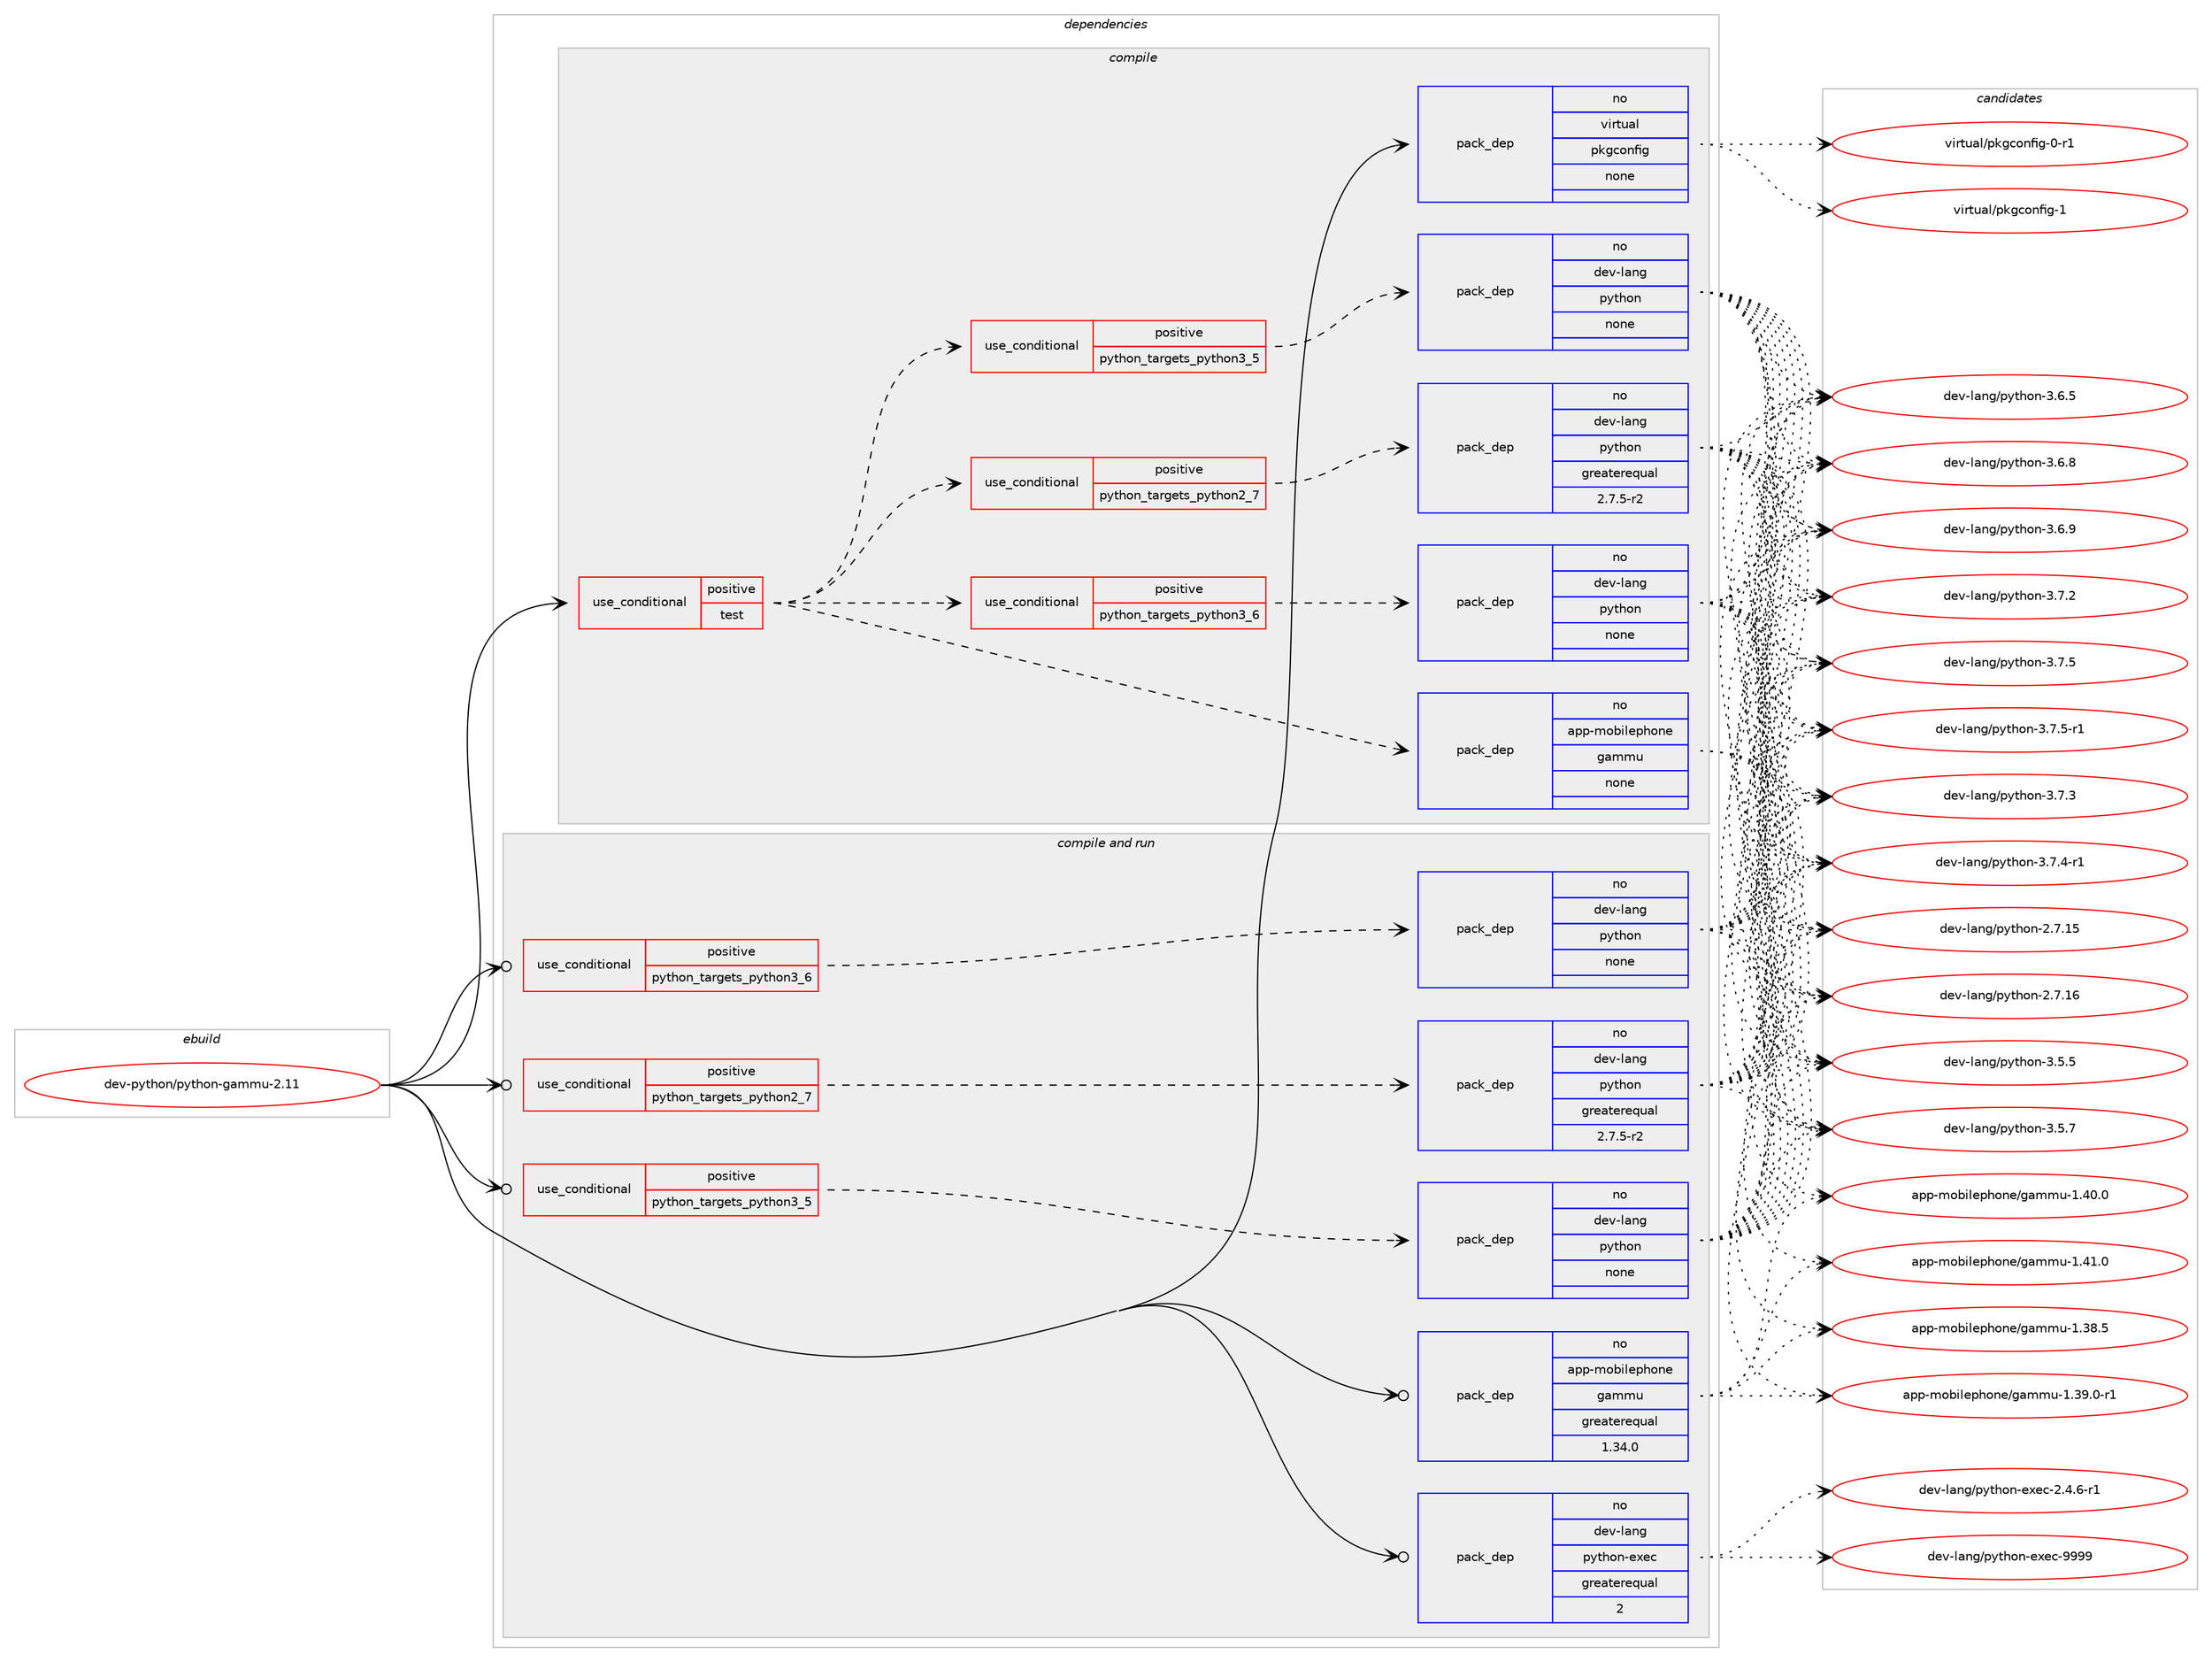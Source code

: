 digraph prolog {

# *************
# Graph options
# *************

newrank=true;
concentrate=true;
compound=true;
graph [rankdir=LR,fontname=Helvetica,fontsize=10,ranksep=1.5];#, ranksep=2.5, nodesep=0.2];
edge  [arrowhead=vee];
node  [fontname=Helvetica,fontsize=10];

# **********
# The ebuild
# **********

subgraph cluster_leftcol {
color=gray;
rank=same;
label=<<i>ebuild</i>>;
id [label="dev-python/python-gammu-2.11", color=red, width=4, href="../dev-python/python-gammu-2.11.svg"];
}

# ****************
# The dependencies
# ****************

subgraph cluster_midcol {
color=gray;
label=<<i>dependencies</i>>;
subgraph cluster_compile {
fillcolor="#eeeeee";
style=filled;
label=<<i>compile</i>>;
subgraph cond147528 {
dependency631002 [label=<<TABLE BORDER="0" CELLBORDER="1" CELLSPACING="0" CELLPADDING="4"><TR><TD ROWSPAN="3" CELLPADDING="10">use_conditional</TD></TR><TR><TD>positive</TD></TR><TR><TD>test</TD></TR></TABLE>>, shape=none, color=red];
subgraph cond147529 {
dependency631003 [label=<<TABLE BORDER="0" CELLBORDER="1" CELLSPACING="0" CELLPADDING="4"><TR><TD ROWSPAN="3" CELLPADDING="10">use_conditional</TD></TR><TR><TD>positive</TD></TR><TR><TD>python_targets_python2_7</TD></TR></TABLE>>, shape=none, color=red];
subgraph pack471603 {
dependency631004 [label=<<TABLE BORDER="0" CELLBORDER="1" CELLSPACING="0" CELLPADDING="4" WIDTH="220"><TR><TD ROWSPAN="6" CELLPADDING="30">pack_dep</TD></TR><TR><TD WIDTH="110">no</TD></TR><TR><TD>dev-lang</TD></TR><TR><TD>python</TD></TR><TR><TD>greaterequal</TD></TR><TR><TD>2.7.5-r2</TD></TR></TABLE>>, shape=none, color=blue];
}
dependency631003:e -> dependency631004:w [weight=20,style="dashed",arrowhead="vee"];
}
dependency631002:e -> dependency631003:w [weight=20,style="dashed",arrowhead="vee"];
subgraph cond147530 {
dependency631005 [label=<<TABLE BORDER="0" CELLBORDER="1" CELLSPACING="0" CELLPADDING="4"><TR><TD ROWSPAN="3" CELLPADDING="10">use_conditional</TD></TR><TR><TD>positive</TD></TR><TR><TD>python_targets_python3_5</TD></TR></TABLE>>, shape=none, color=red];
subgraph pack471604 {
dependency631006 [label=<<TABLE BORDER="0" CELLBORDER="1" CELLSPACING="0" CELLPADDING="4" WIDTH="220"><TR><TD ROWSPAN="6" CELLPADDING="30">pack_dep</TD></TR><TR><TD WIDTH="110">no</TD></TR><TR><TD>dev-lang</TD></TR><TR><TD>python</TD></TR><TR><TD>none</TD></TR><TR><TD></TD></TR></TABLE>>, shape=none, color=blue];
}
dependency631005:e -> dependency631006:w [weight=20,style="dashed",arrowhead="vee"];
}
dependency631002:e -> dependency631005:w [weight=20,style="dashed",arrowhead="vee"];
subgraph cond147531 {
dependency631007 [label=<<TABLE BORDER="0" CELLBORDER="1" CELLSPACING="0" CELLPADDING="4"><TR><TD ROWSPAN="3" CELLPADDING="10">use_conditional</TD></TR><TR><TD>positive</TD></TR><TR><TD>python_targets_python3_6</TD></TR></TABLE>>, shape=none, color=red];
subgraph pack471605 {
dependency631008 [label=<<TABLE BORDER="0" CELLBORDER="1" CELLSPACING="0" CELLPADDING="4" WIDTH="220"><TR><TD ROWSPAN="6" CELLPADDING="30">pack_dep</TD></TR><TR><TD WIDTH="110">no</TD></TR><TR><TD>dev-lang</TD></TR><TR><TD>python</TD></TR><TR><TD>none</TD></TR><TR><TD></TD></TR></TABLE>>, shape=none, color=blue];
}
dependency631007:e -> dependency631008:w [weight=20,style="dashed",arrowhead="vee"];
}
dependency631002:e -> dependency631007:w [weight=20,style="dashed",arrowhead="vee"];
subgraph pack471606 {
dependency631009 [label=<<TABLE BORDER="0" CELLBORDER="1" CELLSPACING="0" CELLPADDING="4" WIDTH="220"><TR><TD ROWSPAN="6" CELLPADDING="30">pack_dep</TD></TR><TR><TD WIDTH="110">no</TD></TR><TR><TD>app-mobilephone</TD></TR><TR><TD>gammu</TD></TR><TR><TD>none</TD></TR><TR><TD></TD></TR></TABLE>>, shape=none, color=blue];
}
dependency631002:e -> dependency631009:w [weight=20,style="dashed",arrowhead="vee"];
}
id:e -> dependency631002:w [weight=20,style="solid",arrowhead="vee"];
subgraph pack471607 {
dependency631010 [label=<<TABLE BORDER="0" CELLBORDER="1" CELLSPACING="0" CELLPADDING="4" WIDTH="220"><TR><TD ROWSPAN="6" CELLPADDING="30">pack_dep</TD></TR><TR><TD WIDTH="110">no</TD></TR><TR><TD>virtual</TD></TR><TR><TD>pkgconfig</TD></TR><TR><TD>none</TD></TR><TR><TD></TD></TR></TABLE>>, shape=none, color=blue];
}
id:e -> dependency631010:w [weight=20,style="solid",arrowhead="vee"];
}
subgraph cluster_compileandrun {
fillcolor="#eeeeee";
style=filled;
label=<<i>compile and run</i>>;
subgraph cond147532 {
dependency631011 [label=<<TABLE BORDER="0" CELLBORDER="1" CELLSPACING="0" CELLPADDING="4"><TR><TD ROWSPAN="3" CELLPADDING="10">use_conditional</TD></TR><TR><TD>positive</TD></TR><TR><TD>python_targets_python2_7</TD></TR></TABLE>>, shape=none, color=red];
subgraph pack471608 {
dependency631012 [label=<<TABLE BORDER="0" CELLBORDER="1" CELLSPACING="0" CELLPADDING="4" WIDTH="220"><TR><TD ROWSPAN="6" CELLPADDING="30">pack_dep</TD></TR><TR><TD WIDTH="110">no</TD></TR><TR><TD>dev-lang</TD></TR><TR><TD>python</TD></TR><TR><TD>greaterequal</TD></TR><TR><TD>2.7.5-r2</TD></TR></TABLE>>, shape=none, color=blue];
}
dependency631011:e -> dependency631012:w [weight=20,style="dashed",arrowhead="vee"];
}
id:e -> dependency631011:w [weight=20,style="solid",arrowhead="odotvee"];
subgraph cond147533 {
dependency631013 [label=<<TABLE BORDER="0" CELLBORDER="1" CELLSPACING="0" CELLPADDING="4"><TR><TD ROWSPAN="3" CELLPADDING="10">use_conditional</TD></TR><TR><TD>positive</TD></TR><TR><TD>python_targets_python3_5</TD></TR></TABLE>>, shape=none, color=red];
subgraph pack471609 {
dependency631014 [label=<<TABLE BORDER="0" CELLBORDER="1" CELLSPACING="0" CELLPADDING="4" WIDTH="220"><TR><TD ROWSPAN="6" CELLPADDING="30">pack_dep</TD></TR><TR><TD WIDTH="110">no</TD></TR><TR><TD>dev-lang</TD></TR><TR><TD>python</TD></TR><TR><TD>none</TD></TR><TR><TD></TD></TR></TABLE>>, shape=none, color=blue];
}
dependency631013:e -> dependency631014:w [weight=20,style="dashed",arrowhead="vee"];
}
id:e -> dependency631013:w [weight=20,style="solid",arrowhead="odotvee"];
subgraph cond147534 {
dependency631015 [label=<<TABLE BORDER="0" CELLBORDER="1" CELLSPACING="0" CELLPADDING="4"><TR><TD ROWSPAN="3" CELLPADDING="10">use_conditional</TD></TR><TR><TD>positive</TD></TR><TR><TD>python_targets_python3_6</TD></TR></TABLE>>, shape=none, color=red];
subgraph pack471610 {
dependency631016 [label=<<TABLE BORDER="0" CELLBORDER="1" CELLSPACING="0" CELLPADDING="4" WIDTH="220"><TR><TD ROWSPAN="6" CELLPADDING="30">pack_dep</TD></TR><TR><TD WIDTH="110">no</TD></TR><TR><TD>dev-lang</TD></TR><TR><TD>python</TD></TR><TR><TD>none</TD></TR><TR><TD></TD></TR></TABLE>>, shape=none, color=blue];
}
dependency631015:e -> dependency631016:w [weight=20,style="dashed",arrowhead="vee"];
}
id:e -> dependency631015:w [weight=20,style="solid",arrowhead="odotvee"];
subgraph pack471611 {
dependency631017 [label=<<TABLE BORDER="0" CELLBORDER="1" CELLSPACING="0" CELLPADDING="4" WIDTH="220"><TR><TD ROWSPAN="6" CELLPADDING="30">pack_dep</TD></TR><TR><TD WIDTH="110">no</TD></TR><TR><TD>app-mobilephone</TD></TR><TR><TD>gammu</TD></TR><TR><TD>greaterequal</TD></TR><TR><TD>1.34.0</TD></TR></TABLE>>, shape=none, color=blue];
}
id:e -> dependency631017:w [weight=20,style="solid",arrowhead="odotvee"];
subgraph pack471612 {
dependency631018 [label=<<TABLE BORDER="0" CELLBORDER="1" CELLSPACING="0" CELLPADDING="4" WIDTH="220"><TR><TD ROWSPAN="6" CELLPADDING="30">pack_dep</TD></TR><TR><TD WIDTH="110">no</TD></TR><TR><TD>dev-lang</TD></TR><TR><TD>python-exec</TD></TR><TR><TD>greaterequal</TD></TR><TR><TD>2</TD></TR></TABLE>>, shape=none, color=blue];
}
id:e -> dependency631018:w [weight=20,style="solid",arrowhead="odotvee"];
}
subgraph cluster_run {
fillcolor="#eeeeee";
style=filled;
label=<<i>run</i>>;
}
}

# **************
# The candidates
# **************

subgraph cluster_choices {
rank=same;
color=gray;
label=<<i>candidates</i>>;

subgraph choice471603 {
color=black;
nodesep=1;
choice10010111845108971101034711212111610411111045504655464953 [label="dev-lang/python-2.7.15", color=red, width=4,href="../dev-lang/python-2.7.15.svg"];
choice10010111845108971101034711212111610411111045504655464954 [label="dev-lang/python-2.7.16", color=red, width=4,href="../dev-lang/python-2.7.16.svg"];
choice100101118451089711010347112121116104111110455146534653 [label="dev-lang/python-3.5.5", color=red, width=4,href="../dev-lang/python-3.5.5.svg"];
choice100101118451089711010347112121116104111110455146534655 [label="dev-lang/python-3.5.7", color=red, width=4,href="../dev-lang/python-3.5.7.svg"];
choice100101118451089711010347112121116104111110455146544653 [label="dev-lang/python-3.6.5", color=red, width=4,href="../dev-lang/python-3.6.5.svg"];
choice100101118451089711010347112121116104111110455146544656 [label="dev-lang/python-3.6.8", color=red, width=4,href="../dev-lang/python-3.6.8.svg"];
choice100101118451089711010347112121116104111110455146544657 [label="dev-lang/python-3.6.9", color=red, width=4,href="../dev-lang/python-3.6.9.svg"];
choice100101118451089711010347112121116104111110455146554650 [label="dev-lang/python-3.7.2", color=red, width=4,href="../dev-lang/python-3.7.2.svg"];
choice100101118451089711010347112121116104111110455146554651 [label="dev-lang/python-3.7.3", color=red, width=4,href="../dev-lang/python-3.7.3.svg"];
choice1001011184510897110103471121211161041111104551465546524511449 [label="dev-lang/python-3.7.4-r1", color=red, width=4,href="../dev-lang/python-3.7.4-r1.svg"];
choice100101118451089711010347112121116104111110455146554653 [label="dev-lang/python-3.7.5", color=red, width=4,href="../dev-lang/python-3.7.5.svg"];
choice1001011184510897110103471121211161041111104551465546534511449 [label="dev-lang/python-3.7.5-r1", color=red, width=4,href="../dev-lang/python-3.7.5-r1.svg"];
dependency631004:e -> choice10010111845108971101034711212111610411111045504655464953:w [style=dotted,weight="100"];
dependency631004:e -> choice10010111845108971101034711212111610411111045504655464954:w [style=dotted,weight="100"];
dependency631004:e -> choice100101118451089711010347112121116104111110455146534653:w [style=dotted,weight="100"];
dependency631004:e -> choice100101118451089711010347112121116104111110455146534655:w [style=dotted,weight="100"];
dependency631004:e -> choice100101118451089711010347112121116104111110455146544653:w [style=dotted,weight="100"];
dependency631004:e -> choice100101118451089711010347112121116104111110455146544656:w [style=dotted,weight="100"];
dependency631004:e -> choice100101118451089711010347112121116104111110455146544657:w [style=dotted,weight="100"];
dependency631004:e -> choice100101118451089711010347112121116104111110455146554650:w [style=dotted,weight="100"];
dependency631004:e -> choice100101118451089711010347112121116104111110455146554651:w [style=dotted,weight="100"];
dependency631004:e -> choice1001011184510897110103471121211161041111104551465546524511449:w [style=dotted,weight="100"];
dependency631004:e -> choice100101118451089711010347112121116104111110455146554653:w [style=dotted,weight="100"];
dependency631004:e -> choice1001011184510897110103471121211161041111104551465546534511449:w [style=dotted,weight="100"];
}
subgraph choice471604 {
color=black;
nodesep=1;
choice10010111845108971101034711212111610411111045504655464953 [label="dev-lang/python-2.7.15", color=red, width=4,href="../dev-lang/python-2.7.15.svg"];
choice10010111845108971101034711212111610411111045504655464954 [label="dev-lang/python-2.7.16", color=red, width=4,href="../dev-lang/python-2.7.16.svg"];
choice100101118451089711010347112121116104111110455146534653 [label="dev-lang/python-3.5.5", color=red, width=4,href="../dev-lang/python-3.5.5.svg"];
choice100101118451089711010347112121116104111110455146534655 [label="dev-lang/python-3.5.7", color=red, width=4,href="../dev-lang/python-3.5.7.svg"];
choice100101118451089711010347112121116104111110455146544653 [label="dev-lang/python-3.6.5", color=red, width=4,href="../dev-lang/python-3.6.5.svg"];
choice100101118451089711010347112121116104111110455146544656 [label="dev-lang/python-3.6.8", color=red, width=4,href="../dev-lang/python-3.6.8.svg"];
choice100101118451089711010347112121116104111110455146544657 [label="dev-lang/python-3.6.9", color=red, width=4,href="../dev-lang/python-3.6.9.svg"];
choice100101118451089711010347112121116104111110455146554650 [label="dev-lang/python-3.7.2", color=red, width=4,href="../dev-lang/python-3.7.2.svg"];
choice100101118451089711010347112121116104111110455146554651 [label="dev-lang/python-3.7.3", color=red, width=4,href="../dev-lang/python-3.7.3.svg"];
choice1001011184510897110103471121211161041111104551465546524511449 [label="dev-lang/python-3.7.4-r1", color=red, width=4,href="../dev-lang/python-3.7.4-r1.svg"];
choice100101118451089711010347112121116104111110455146554653 [label="dev-lang/python-3.7.5", color=red, width=4,href="../dev-lang/python-3.7.5.svg"];
choice1001011184510897110103471121211161041111104551465546534511449 [label="dev-lang/python-3.7.5-r1", color=red, width=4,href="../dev-lang/python-3.7.5-r1.svg"];
dependency631006:e -> choice10010111845108971101034711212111610411111045504655464953:w [style=dotted,weight="100"];
dependency631006:e -> choice10010111845108971101034711212111610411111045504655464954:w [style=dotted,weight="100"];
dependency631006:e -> choice100101118451089711010347112121116104111110455146534653:w [style=dotted,weight="100"];
dependency631006:e -> choice100101118451089711010347112121116104111110455146534655:w [style=dotted,weight="100"];
dependency631006:e -> choice100101118451089711010347112121116104111110455146544653:w [style=dotted,weight="100"];
dependency631006:e -> choice100101118451089711010347112121116104111110455146544656:w [style=dotted,weight="100"];
dependency631006:e -> choice100101118451089711010347112121116104111110455146544657:w [style=dotted,weight="100"];
dependency631006:e -> choice100101118451089711010347112121116104111110455146554650:w [style=dotted,weight="100"];
dependency631006:e -> choice100101118451089711010347112121116104111110455146554651:w [style=dotted,weight="100"];
dependency631006:e -> choice1001011184510897110103471121211161041111104551465546524511449:w [style=dotted,weight="100"];
dependency631006:e -> choice100101118451089711010347112121116104111110455146554653:w [style=dotted,weight="100"];
dependency631006:e -> choice1001011184510897110103471121211161041111104551465546534511449:w [style=dotted,weight="100"];
}
subgraph choice471605 {
color=black;
nodesep=1;
choice10010111845108971101034711212111610411111045504655464953 [label="dev-lang/python-2.7.15", color=red, width=4,href="../dev-lang/python-2.7.15.svg"];
choice10010111845108971101034711212111610411111045504655464954 [label="dev-lang/python-2.7.16", color=red, width=4,href="../dev-lang/python-2.7.16.svg"];
choice100101118451089711010347112121116104111110455146534653 [label="dev-lang/python-3.5.5", color=red, width=4,href="../dev-lang/python-3.5.5.svg"];
choice100101118451089711010347112121116104111110455146534655 [label="dev-lang/python-3.5.7", color=red, width=4,href="../dev-lang/python-3.5.7.svg"];
choice100101118451089711010347112121116104111110455146544653 [label="dev-lang/python-3.6.5", color=red, width=4,href="../dev-lang/python-3.6.5.svg"];
choice100101118451089711010347112121116104111110455146544656 [label="dev-lang/python-3.6.8", color=red, width=4,href="../dev-lang/python-3.6.8.svg"];
choice100101118451089711010347112121116104111110455146544657 [label="dev-lang/python-3.6.9", color=red, width=4,href="../dev-lang/python-3.6.9.svg"];
choice100101118451089711010347112121116104111110455146554650 [label="dev-lang/python-3.7.2", color=red, width=4,href="../dev-lang/python-3.7.2.svg"];
choice100101118451089711010347112121116104111110455146554651 [label="dev-lang/python-3.7.3", color=red, width=4,href="../dev-lang/python-3.7.3.svg"];
choice1001011184510897110103471121211161041111104551465546524511449 [label="dev-lang/python-3.7.4-r1", color=red, width=4,href="../dev-lang/python-3.7.4-r1.svg"];
choice100101118451089711010347112121116104111110455146554653 [label="dev-lang/python-3.7.5", color=red, width=4,href="../dev-lang/python-3.7.5.svg"];
choice1001011184510897110103471121211161041111104551465546534511449 [label="dev-lang/python-3.7.5-r1", color=red, width=4,href="../dev-lang/python-3.7.5-r1.svg"];
dependency631008:e -> choice10010111845108971101034711212111610411111045504655464953:w [style=dotted,weight="100"];
dependency631008:e -> choice10010111845108971101034711212111610411111045504655464954:w [style=dotted,weight="100"];
dependency631008:e -> choice100101118451089711010347112121116104111110455146534653:w [style=dotted,weight="100"];
dependency631008:e -> choice100101118451089711010347112121116104111110455146534655:w [style=dotted,weight="100"];
dependency631008:e -> choice100101118451089711010347112121116104111110455146544653:w [style=dotted,weight="100"];
dependency631008:e -> choice100101118451089711010347112121116104111110455146544656:w [style=dotted,weight="100"];
dependency631008:e -> choice100101118451089711010347112121116104111110455146544657:w [style=dotted,weight="100"];
dependency631008:e -> choice100101118451089711010347112121116104111110455146554650:w [style=dotted,weight="100"];
dependency631008:e -> choice100101118451089711010347112121116104111110455146554651:w [style=dotted,weight="100"];
dependency631008:e -> choice1001011184510897110103471121211161041111104551465546524511449:w [style=dotted,weight="100"];
dependency631008:e -> choice100101118451089711010347112121116104111110455146554653:w [style=dotted,weight="100"];
dependency631008:e -> choice1001011184510897110103471121211161041111104551465546534511449:w [style=dotted,weight="100"];
}
subgraph choice471606 {
color=black;
nodesep=1;
choice971121124510911198105108101112104111110101471039710910911745494651564653 [label="app-mobilephone/gammu-1.38.5", color=red, width=4,href="../app-mobilephone/gammu-1.38.5.svg"];
choice9711211245109111981051081011121041111101014710397109109117454946515746484511449 [label="app-mobilephone/gammu-1.39.0-r1", color=red, width=4,href="../app-mobilephone/gammu-1.39.0-r1.svg"];
choice971121124510911198105108101112104111110101471039710910911745494652484648 [label="app-mobilephone/gammu-1.40.0", color=red, width=4,href="../app-mobilephone/gammu-1.40.0.svg"];
choice971121124510911198105108101112104111110101471039710910911745494652494648 [label="app-mobilephone/gammu-1.41.0", color=red, width=4,href="../app-mobilephone/gammu-1.41.0.svg"];
dependency631009:e -> choice971121124510911198105108101112104111110101471039710910911745494651564653:w [style=dotted,weight="100"];
dependency631009:e -> choice9711211245109111981051081011121041111101014710397109109117454946515746484511449:w [style=dotted,weight="100"];
dependency631009:e -> choice971121124510911198105108101112104111110101471039710910911745494652484648:w [style=dotted,weight="100"];
dependency631009:e -> choice971121124510911198105108101112104111110101471039710910911745494652494648:w [style=dotted,weight="100"];
}
subgraph choice471607 {
color=black;
nodesep=1;
choice11810511411611797108471121071039911111010210510345484511449 [label="virtual/pkgconfig-0-r1", color=red, width=4,href="../virtual/pkgconfig-0-r1.svg"];
choice1181051141161179710847112107103991111101021051034549 [label="virtual/pkgconfig-1", color=red, width=4,href="../virtual/pkgconfig-1.svg"];
dependency631010:e -> choice11810511411611797108471121071039911111010210510345484511449:w [style=dotted,weight="100"];
dependency631010:e -> choice1181051141161179710847112107103991111101021051034549:w [style=dotted,weight="100"];
}
subgraph choice471608 {
color=black;
nodesep=1;
choice10010111845108971101034711212111610411111045504655464953 [label="dev-lang/python-2.7.15", color=red, width=4,href="../dev-lang/python-2.7.15.svg"];
choice10010111845108971101034711212111610411111045504655464954 [label="dev-lang/python-2.7.16", color=red, width=4,href="../dev-lang/python-2.7.16.svg"];
choice100101118451089711010347112121116104111110455146534653 [label="dev-lang/python-3.5.5", color=red, width=4,href="../dev-lang/python-3.5.5.svg"];
choice100101118451089711010347112121116104111110455146534655 [label="dev-lang/python-3.5.7", color=red, width=4,href="../dev-lang/python-3.5.7.svg"];
choice100101118451089711010347112121116104111110455146544653 [label="dev-lang/python-3.6.5", color=red, width=4,href="../dev-lang/python-3.6.5.svg"];
choice100101118451089711010347112121116104111110455146544656 [label="dev-lang/python-3.6.8", color=red, width=4,href="../dev-lang/python-3.6.8.svg"];
choice100101118451089711010347112121116104111110455146544657 [label="dev-lang/python-3.6.9", color=red, width=4,href="../dev-lang/python-3.6.9.svg"];
choice100101118451089711010347112121116104111110455146554650 [label="dev-lang/python-3.7.2", color=red, width=4,href="../dev-lang/python-3.7.2.svg"];
choice100101118451089711010347112121116104111110455146554651 [label="dev-lang/python-3.7.3", color=red, width=4,href="../dev-lang/python-3.7.3.svg"];
choice1001011184510897110103471121211161041111104551465546524511449 [label="dev-lang/python-3.7.4-r1", color=red, width=4,href="../dev-lang/python-3.7.4-r1.svg"];
choice100101118451089711010347112121116104111110455146554653 [label="dev-lang/python-3.7.5", color=red, width=4,href="../dev-lang/python-3.7.5.svg"];
choice1001011184510897110103471121211161041111104551465546534511449 [label="dev-lang/python-3.7.5-r1", color=red, width=4,href="../dev-lang/python-3.7.5-r1.svg"];
dependency631012:e -> choice10010111845108971101034711212111610411111045504655464953:w [style=dotted,weight="100"];
dependency631012:e -> choice10010111845108971101034711212111610411111045504655464954:w [style=dotted,weight="100"];
dependency631012:e -> choice100101118451089711010347112121116104111110455146534653:w [style=dotted,weight="100"];
dependency631012:e -> choice100101118451089711010347112121116104111110455146534655:w [style=dotted,weight="100"];
dependency631012:e -> choice100101118451089711010347112121116104111110455146544653:w [style=dotted,weight="100"];
dependency631012:e -> choice100101118451089711010347112121116104111110455146544656:w [style=dotted,weight="100"];
dependency631012:e -> choice100101118451089711010347112121116104111110455146544657:w [style=dotted,weight="100"];
dependency631012:e -> choice100101118451089711010347112121116104111110455146554650:w [style=dotted,weight="100"];
dependency631012:e -> choice100101118451089711010347112121116104111110455146554651:w [style=dotted,weight="100"];
dependency631012:e -> choice1001011184510897110103471121211161041111104551465546524511449:w [style=dotted,weight="100"];
dependency631012:e -> choice100101118451089711010347112121116104111110455146554653:w [style=dotted,weight="100"];
dependency631012:e -> choice1001011184510897110103471121211161041111104551465546534511449:w [style=dotted,weight="100"];
}
subgraph choice471609 {
color=black;
nodesep=1;
choice10010111845108971101034711212111610411111045504655464953 [label="dev-lang/python-2.7.15", color=red, width=4,href="../dev-lang/python-2.7.15.svg"];
choice10010111845108971101034711212111610411111045504655464954 [label="dev-lang/python-2.7.16", color=red, width=4,href="../dev-lang/python-2.7.16.svg"];
choice100101118451089711010347112121116104111110455146534653 [label="dev-lang/python-3.5.5", color=red, width=4,href="../dev-lang/python-3.5.5.svg"];
choice100101118451089711010347112121116104111110455146534655 [label="dev-lang/python-3.5.7", color=red, width=4,href="../dev-lang/python-3.5.7.svg"];
choice100101118451089711010347112121116104111110455146544653 [label="dev-lang/python-3.6.5", color=red, width=4,href="../dev-lang/python-3.6.5.svg"];
choice100101118451089711010347112121116104111110455146544656 [label="dev-lang/python-3.6.8", color=red, width=4,href="../dev-lang/python-3.6.8.svg"];
choice100101118451089711010347112121116104111110455146544657 [label="dev-lang/python-3.6.9", color=red, width=4,href="../dev-lang/python-3.6.9.svg"];
choice100101118451089711010347112121116104111110455146554650 [label="dev-lang/python-3.7.2", color=red, width=4,href="../dev-lang/python-3.7.2.svg"];
choice100101118451089711010347112121116104111110455146554651 [label="dev-lang/python-3.7.3", color=red, width=4,href="../dev-lang/python-3.7.3.svg"];
choice1001011184510897110103471121211161041111104551465546524511449 [label="dev-lang/python-3.7.4-r1", color=red, width=4,href="../dev-lang/python-3.7.4-r1.svg"];
choice100101118451089711010347112121116104111110455146554653 [label="dev-lang/python-3.7.5", color=red, width=4,href="../dev-lang/python-3.7.5.svg"];
choice1001011184510897110103471121211161041111104551465546534511449 [label="dev-lang/python-3.7.5-r1", color=red, width=4,href="../dev-lang/python-3.7.5-r1.svg"];
dependency631014:e -> choice10010111845108971101034711212111610411111045504655464953:w [style=dotted,weight="100"];
dependency631014:e -> choice10010111845108971101034711212111610411111045504655464954:w [style=dotted,weight="100"];
dependency631014:e -> choice100101118451089711010347112121116104111110455146534653:w [style=dotted,weight="100"];
dependency631014:e -> choice100101118451089711010347112121116104111110455146534655:w [style=dotted,weight="100"];
dependency631014:e -> choice100101118451089711010347112121116104111110455146544653:w [style=dotted,weight="100"];
dependency631014:e -> choice100101118451089711010347112121116104111110455146544656:w [style=dotted,weight="100"];
dependency631014:e -> choice100101118451089711010347112121116104111110455146544657:w [style=dotted,weight="100"];
dependency631014:e -> choice100101118451089711010347112121116104111110455146554650:w [style=dotted,weight="100"];
dependency631014:e -> choice100101118451089711010347112121116104111110455146554651:w [style=dotted,weight="100"];
dependency631014:e -> choice1001011184510897110103471121211161041111104551465546524511449:w [style=dotted,weight="100"];
dependency631014:e -> choice100101118451089711010347112121116104111110455146554653:w [style=dotted,weight="100"];
dependency631014:e -> choice1001011184510897110103471121211161041111104551465546534511449:w [style=dotted,weight="100"];
}
subgraph choice471610 {
color=black;
nodesep=1;
choice10010111845108971101034711212111610411111045504655464953 [label="dev-lang/python-2.7.15", color=red, width=4,href="../dev-lang/python-2.7.15.svg"];
choice10010111845108971101034711212111610411111045504655464954 [label="dev-lang/python-2.7.16", color=red, width=4,href="../dev-lang/python-2.7.16.svg"];
choice100101118451089711010347112121116104111110455146534653 [label="dev-lang/python-3.5.5", color=red, width=4,href="../dev-lang/python-3.5.5.svg"];
choice100101118451089711010347112121116104111110455146534655 [label="dev-lang/python-3.5.7", color=red, width=4,href="../dev-lang/python-3.5.7.svg"];
choice100101118451089711010347112121116104111110455146544653 [label="dev-lang/python-3.6.5", color=red, width=4,href="../dev-lang/python-3.6.5.svg"];
choice100101118451089711010347112121116104111110455146544656 [label="dev-lang/python-3.6.8", color=red, width=4,href="../dev-lang/python-3.6.8.svg"];
choice100101118451089711010347112121116104111110455146544657 [label="dev-lang/python-3.6.9", color=red, width=4,href="../dev-lang/python-3.6.9.svg"];
choice100101118451089711010347112121116104111110455146554650 [label="dev-lang/python-3.7.2", color=red, width=4,href="../dev-lang/python-3.7.2.svg"];
choice100101118451089711010347112121116104111110455146554651 [label="dev-lang/python-3.7.3", color=red, width=4,href="../dev-lang/python-3.7.3.svg"];
choice1001011184510897110103471121211161041111104551465546524511449 [label="dev-lang/python-3.7.4-r1", color=red, width=4,href="../dev-lang/python-3.7.4-r1.svg"];
choice100101118451089711010347112121116104111110455146554653 [label="dev-lang/python-3.7.5", color=red, width=4,href="../dev-lang/python-3.7.5.svg"];
choice1001011184510897110103471121211161041111104551465546534511449 [label="dev-lang/python-3.7.5-r1", color=red, width=4,href="../dev-lang/python-3.7.5-r1.svg"];
dependency631016:e -> choice10010111845108971101034711212111610411111045504655464953:w [style=dotted,weight="100"];
dependency631016:e -> choice10010111845108971101034711212111610411111045504655464954:w [style=dotted,weight="100"];
dependency631016:e -> choice100101118451089711010347112121116104111110455146534653:w [style=dotted,weight="100"];
dependency631016:e -> choice100101118451089711010347112121116104111110455146534655:w [style=dotted,weight="100"];
dependency631016:e -> choice100101118451089711010347112121116104111110455146544653:w [style=dotted,weight="100"];
dependency631016:e -> choice100101118451089711010347112121116104111110455146544656:w [style=dotted,weight="100"];
dependency631016:e -> choice100101118451089711010347112121116104111110455146544657:w [style=dotted,weight="100"];
dependency631016:e -> choice100101118451089711010347112121116104111110455146554650:w [style=dotted,weight="100"];
dependency631016:e -> choice100101118451089711010347112121116104111110455146554651:w [style=dotted,weight="100"];
dependency631016:e -> choice1001011184510897110103471121211161041111104551465546524511449:w [style=dotted,weight="100"];
dependency631016:e -> choice100101118451089711010347112121116104111110455146554653:w [style=dotted,weight="100"];
dependency631016:e -> choice1001011184510897110103471121211161041111104551465546534511449:w [style=dotted,weight="100"];
}
subgraph choice471611 {
color=black;
nodesep=1;
choice971121124510911198105108101112104111110101471039710910911745494651564653 [label="app-mobilephone/gammu-1.38.5", color=red, width=4,href="../app-mobilephone/gammu-1.38.5.svg"];
choice9711211245109111981051081011121041111101014710397109109117454946515746484511449 [label="app-mobilephone/gammu-1.39.0-r1", color=red, width=4,href="../app-mobilephone/gammu-1.39.0-r1.svg"];
choice971121124510911198105108101112104111110101471039710910911745494652484648 [label="app-mobilephone/gammu-1.40.0", color=red, width=4,href="../app-mobilephone/gammu-1.40.0.svg"];
choice971121124510911198105108101112104111110101471039710910911745494652494648 [label="app-mobilephone/gammu-1.41.0", color=red, width=4,href="../app-mobilephone/gammu-1.41.0.svg"];
dependency631017:e -> choice971121124510911198105108101112104111110101471039710910911745494651564653:w [style=dotted,weight="100"];
dependency631017:e -> choice9711211245109111981051081011121041111101014710397109109117454946515746484511449:w [style=dotted,weight="100"];
dependency631017:e -> choice971121124510911198105108101112104111110101471039710910911745494652484648:w [style=dotted,weight="100"];
dependency631017:e -> choice971121124510911198105108101112104111110101471039710910911745494652494648:w [style=dotted,weight="100"];
}
subgraph choice471612 {
color=black;
nodesep=1;
choice10010111845108971101034711212111610411111045101120101994550465246544511449 [label="dev-lang/python-exec-2.4.6-r1", color=red, width=4,href="../dev-lang/python-exec-2.4.6-r1.svg"];
choice10010111845108971101034711212111610411111045101120101994557575757 [label="dev-lang/python-exec-9999", color=red, width=4,href="../dev-lang/python-exec-9999.svg"];
dependency631018:e -> choice10010111845108971101034711212111610411111045101120101994550465246544511449:w [style=dotted,weight="100"];
dependency631018:e -> choice10010111845108971101034711212111610411111045101120101994557575757:w [style=dotted,weight="100"];
}
}

}

